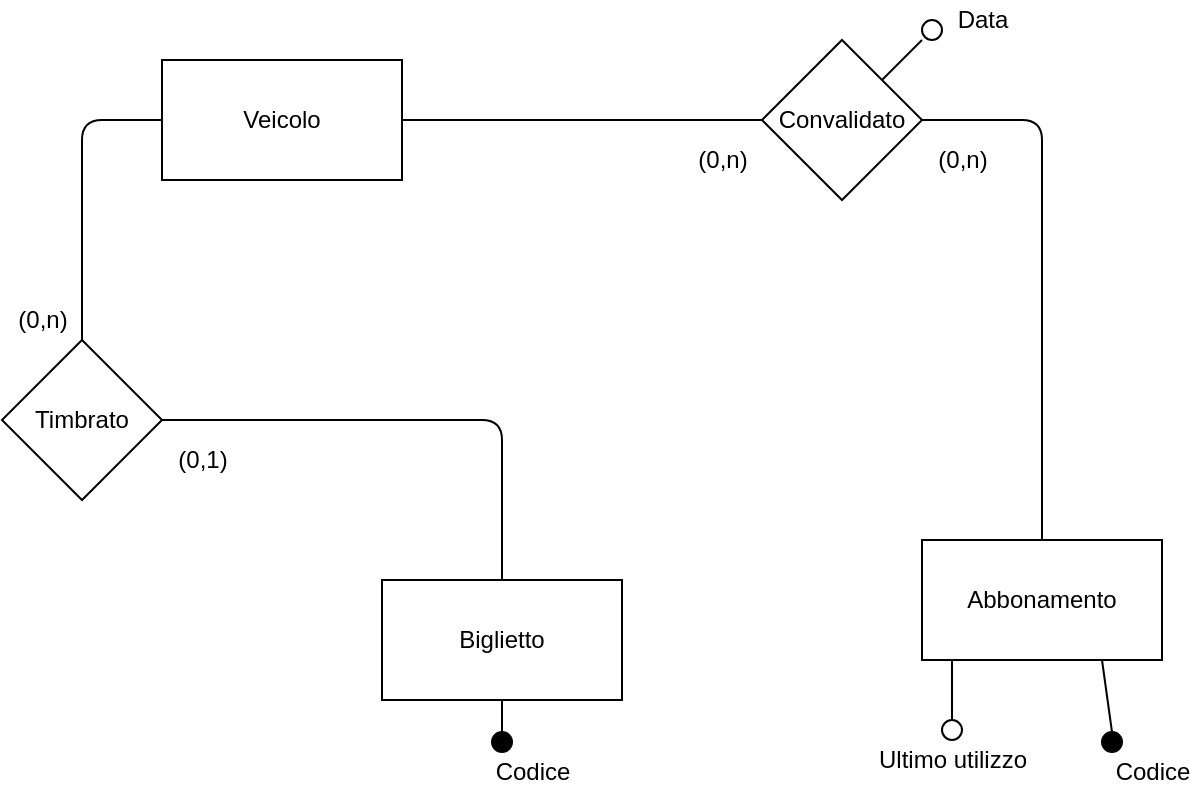 <mxfile version="12.4.8"><diagram id="C5RBs43oDa-KdzZeNtuy" name="Page-1"><mxGraphModel dx="686" dy="763" grid="1" gridSize="10" guides="1" tooltips="1" connect="1" arrows="1" fold="1" page="1" pageScale="1" pageWidth="827" pageHeight="1169" math="0" shadow="0"><root><mxCell id="WIyWlLk6GJQsqaUBKTNV-0"/><mxCell id="WIyWlLk6GJQsqaUBKTNV-1" parent="WIyWlLk6GJQsqaUBKTNV-0"/><mxCell id="0jxbRu7jSkajX_0jfpdM-3" value="Biglietto " style="rounded=0;whiteSpace=wrap;html=1;" parent="WIyWlLk6GJQsqaUBKTNV-1" vertex="1"><mxGeometry x="230" y="400" width="120" height="60" as="geometry"/></mxCell><mxCell id="0jxbRu7jSkajX_0jfpdM-4" value="Abbonamento" style="rounded=0;whiteSpace=wrap;html=1;" parent="WIyWlLk6GJQsqaUBKTNV-1" vertex="1"><mxGeometry x="500" y="380" width="120" height="60" as="geometry"/></mxCell><mxCell id="0jxbRu7jSkajX_0jfpdM-10" value="" style="endArrow=none;html=1;entryX=0.5;entryY=1;entryDx=0;entryDy=0;" parent="WIyWlLk6GJQsqaUBKTNV-1" edge="1"><mxGeometry width="50" height="50" relative="1" as="geometry"><mxPoint x="515" y="470" as="sourcePoint"/><mxPoint x="515" y="440" as="targetPoint"/></mxGeometry></mxCell><mxCell id="0jxbRu7jSkajX_0jfpdM-11" value="" style="ellipse;whiteSpace=wrap;html=1;" parent="WIyWlLk6GJQsqaUBKTNV-1" vertex="1"><mxGeometry x="510" y="470" width="10" height="10" as="geometry"/></mxCell><mxCell id="0jxbRu7jSkajX_0jfpdM-15" value="Ultimo utilizzo" style="text;html=1;align=center;verticalAlign=middle;resizable=0;points=[];autosize=1;" parent="WIyWlLk6GJQsqaUBKTNV-1" vertex="1"><mxGeometry x="470" y="480" width="90" height="20" as="geometry"/></mxCell><mxCell id="0jxbRu7jSkajX_0jfpdM-17" value="" style="endArrow=none;html=1;entryX=0.5;entryY=1;entryDx=0;entryDy=0;exitX=0.5;exitY=0;exitDx=0;exitDy=0;" parent="WIyWlLk6GJQsqaUBKTNV-1" source="0jxbRu7jSkajX_0jfpdM-18" target="0jxbRu7jSkajX_0jfpdM-3" edge="1"><mxGeometry width="50" height="50" relative="1" as="geometry"><mxPoint x="273" y="496" as="sourcePoint"/><mxPoint x="272.5" y="516" as="targetPoint"/></mxGeometry></mxCell><mxCell id="0jxbRu7jSkajX_0jfpdM-18" value="" style="ellipse;whiteSpace=wrap;html=1;fillColor=#000000;" parent="WIyWlLk6GJQsqaUBKTNV-1" vertex="1"><mxGeometry x="285" y="476" width="10" height="10" as="geometry"/></mxCell><mxCell id="0jxbRu7jSkajX_0jfpdM-19" value="Codice" style="text;html=1;align=center;verticalAlign=middle;resizable=0;points=[];autosize=1;" parent="WIyWlLk6GJQsqaUBKTNV-1" vertex="1"><mxGeometry x="280" y="486" width="50" height="20" as="geometry"/></mxCell><mxCell id="0jxbRu7jSkajX_0jfpdM-20" value="" style="endArrow=none;html=1;entryX=0.75;entryY=1;entryDx=0;entryDy=0;exitX=0.5;exitY=0;exitDx=0;exitDy=0;" parent="WIyWlLk6GJQsqaUBKTNV-1" source="0jxbRu7jSkajX_0jfpdM-21" target="0jxbRu7jSkajX_0jfpdM-4" edge="1"><mxGeometry width="50" height="50" relative="1" as="geometry"><mxPoint x="608" y="495.64" as="sourcePoint"/><mxPoint x="610.36" y="440.0" as="targetPoint"/></mxGeometry></mxCell><mxCell id="0jxbRu7jSkajX_0jfpdM-21" value="" style="ellipse;whiteSpace=wrap;html=1;fillColor=#000000;" parent="WIyWlLk6GJQsqaUBKTNV-1" vertex="1"><mxGeometry x="590" y="476" width="10" height="10" as="geometry"/></mxCell><mxCell id="0jxbRu7jSkajX_0jfpdM-22" value="Codice" style="text;html=1;align=center;verticalAlign=middle;resizable=0;points=[];autosize=1;" parent="WIyWlLk6GJQsqaUBKTNV-1" vertex="1"><mxGeometry x="590" y="486" width="50" height="20" as="geometry"/></mxCell><mxCell id="0jxbRu7jSkajX_0jfpdM-27" value="Veicolo" style="rounded=0;whiteSpace=wrap;html=1;" parent="WIyWlLk6GJQsqaUBKTNV-1" vertex="1"><mxGeometry x="120" y="140" width="120" height="60" as="geometry"/></mxCell><mxCell id="0jxbRu7jSkajX_0jfpdM-28" value="Timbrato" style="rhombus;whiteSpace=wrap;html=1;" parent="WIyWlLk6GJQsqaUBKTNV-1" vertex="1"><mxGeometry x="40" y="280" width="80" height="80" as="geometry"/></mxCell><mxCell id="0jxbRu7jSkajX_0jfpdM-29" value="" style="endArrow=none;html=1;entryX=0.5;entryY=0;entryDx=0;entryDy=0;exitX=1;exitY=0.5;exitDx=0;exitDy=0;" parent="WIyWlLk6GJQsqaUBKTNV-1" source="0jxbRu7jSkajX_0jfpdM-28" target="0jxbRu7jSkajX_0jfpdM-3" edge="1"><mxGeometry width="50" height="50" relative="1" as="geometry"><mxPoint x="40" y="580" as="sourcePoint"/><mxPoint x="90" y="530" as="targetPoint"/><Array as="points"><mxPoint x="290" y="320"/></Array></mxGeometry></mxCell><mxCell id="0jxbRu7jSkajX_0jfpdM-30" value="" style="endArrow=none;html=1;entryX=0.5;entryY=0;entryDx=0;entryDy=0;exitX=0;exitY=0.5;exitDx=0;exitDy=0;" parent="WIyWlLk6GJQsqaUBKTNV-1" source="0jxbRu7jSkajX_0jfpdM-27" target="0jxbRu7jSkajX_0jfpdM-28" edge="1"><mxGeometry width="50" height="50" relative="1" as="geometry"><mxPoint x="40" y="580" as="sourcePoint"/><mxPoint x="90" y="530" as="targetPoint"/><Array as="points"><mxPoint x="80" y="170"/></Array></mxGeometry></mxCell><mxCell id="0jxbRu7jSkajX_0jfpdM-31" value="Convalidato" style="rhombus;whiteSpace=wrap;html=1;" parent="WIyWlLk6GJQsqaUBKTNV-1" vertex="1"><mxGeometry x="420" y="130" width="80" height="80" as="geometry"/></mxCell><mxCell id="0jxbRu7jSkajX_0jfpdM-32" value="" style="endArrow=none;html=1;entryX=0.5;entryY=0;entryDx=0;entryDy=0;exitX=1;exitY=0.5;exitDx=0;exitDy=0;" parent="WIyWlLk6GJQsqaUBKTNV-1" source="0jxbRu7jSkajX_0jfpdM-31" target="0jxbRu7jSkajX_0jfpdM-4" edge="1"><mxGeometry width="50" height="50" relative="1" as="geometry"><mxPoint x="40" y="580" as="sourcePoint"/><mxPoint x="90" y="530" as="targetPoint"/><Array as="points"><mxPoint x="560" y="170"/></Array></mxGeometry></mxCell><mxCell id="0jxbRu7jSkajX_0jfpdM-34" value="" style="endArrow=none;html=1;entryX=0;entryY=0.5;entryDx=0;entryDy=0;exitX=1;exitY=0.5;exitDx=0;exitDy=0;" parent="WIyWlLk6GJQsqaUBKTNV-1" source="0jxbRu7jSkajX_0jfpdM-27" target="0jxbRu7jSkajX_0jfpdM-31" edge="1"><mxGeometry width="50" height="50" relative="1" as="geometry"><mxPoint x="40" y="580" as="sourcePoint"/><mxPoint x="90" y="530" as="targetPoint"/></mxGeometry></mxCell><mxCell id="0jxbRu7jSkajX_0jfpdM-37" value="(0,1)" style="text;html=1;align=center;verticalAlign=middle;resizable=0;points=[];autosize=1;" parent="WIyWlLk6GJQsqaUBKTNV-1" vertex="1"><mxGeometry x="120" y="330" width="40" height="20" as="geometry"/></mxCell><mxCell id="0jxbRu7jSkajX_0jfpdM-38" value="(0,n)" style="text;html=1;align=center;verticalAlign=middle;resizable=0;points=[];autosize=1;" parent="WIyWlLk6GJQsqaUBKTNV-1" vertex="1"><mxGeometry x="40" y="260" width="40" height="20" as="geometry"/></mxCell><mxCell id="0jxbRu7jSkajX_0jfpdM-39" value="(0,n)" style="text;html=1;align=center;verticalAlign=middle;resizable=0;points=[];autosize=1;" parent="WIyWlLk6GJQsqaUBKTNV-1" vertex="1"><mxGeometry x="500" y="180" width="40" height="20" as="geometry"/></mxCell><mxCell id="0jxbRu7jSkajX_0jfpdM-42" value="(0,n)" style="text;html=1;align=center;verticalAlign=middle;resizable=0;points=[];autosize=1;" parent="WIyWlLk6GJQsqaUBKTNV-1" vertex="1"><mxGeometry x="380" y="180" width="40" height="20" as="geometry"/></mxCell><mxCell id="0jxbRu7jSkajX_0jfpdM-43" value="" style="endArrow=none;html=1;entryX=1;entryY=0;entryDx=0;entryDy=0;" parent="WIyWlLk6GJQsqaUBKTNV-1" target="0jxbRu7jSkajX_0jfpdM-31" edge="1"><mxGeometry width="50" height="50" relative="1" as="geometry"><mxPoint x="500" y="130" as="sourcePoint"/><mxPoint x="90" y="530" as="targetPoint"/></mxGeometry></mxCell><mxCell id="0jxbRu7jSkajX_0jfpdM-46" value="" style="ellipse;whiteSpace=wrap;html=1;" parent="WIyWlLk6GJQsqaUBKTNV-1" vertex="1"><mxGeometry x="500" y="120" width="10" height="10" as="geometry"/></mxCell><mxCell id="0jxbRu7jSkajX_0jfpdM-47" value="Data" style="text;html=1;align=center;verticalAlign=middle;resizable=0;points=[];autosize=1;" parent="WIyWlLk6GJQsqaUBKTNV-1" vertex="1"><mxGeometry x="510" y="110" width="40" height="20" as="geometry"/></mxCell></root></mxGraphModel></diagram></mxfile>
